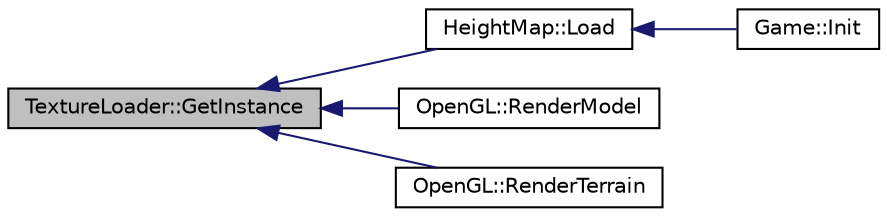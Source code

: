 digraph "TextureLoader::GetInstance"
{
  edge [fontname="Helvetica",fontsize="10",labelfontname="Helvetica",labelfontsize="10"];
  node [fontname="Helvetica",fontsize="10",shape=record];
  rankdir="LR";
  Node1 [label="TextureLoader::GetInstance",height=0.2,width=0.4,color="black", fillcolor="grey75", style="filled" fontcolor="black"];
  Node1 -> Node2 [dir="back",color="midnightblue",fontsize="10",style="solid",fontname="Helvetica"];
  Node2 [label="HeightMap::Load",height=0.2,width=0.4,color="black", fillcolor="white", style="filled",URL="$class_height_map.html#a76c79b0b14aa3bd666c853eb90efd2ff",tooltip="Loads the given file. "];
  Node2 -> Node3 [dir="back",color="midnightblue",fontsize="10",style="solid",fontname="Helvetica"];
  Node3 [label="Game::Init",height=0.2,width=0.4,color="black", fillcolor="white", style="filled",URL="$class_game.html#a555a9e4719fd49971765a2ab8b090b5c",tooltip="Initialises this object. "];
  Node1 -> Node4 [dir="back",color="midnightblue",fontsize="10",style="solid",fontname="Helvetica"];
  Node4 [label="OpenGL::RenderModel",height=0.2,width=0.4,color="black", fillcolor="white", style="filled",URL="$class_open_g_l.html#a6cff1de2415b3afd3bb0a8b452a733b7",tooltip="Renders the model described by GameObj. "];
  Node1 -> Node5 [dir="back",color="midnightblue",fontsize="10",style="solid",fontname="Helvetica"];
  Node5 [label="OpenGL::RenderTerrain",height=0.2,width=0.4,color="black", fillcolor="white", style="filled",URL="$class_open_g_l.html#a2969e2b1831210dd08ae4868dd1fc5be",tooltip="Renders the terrain described by Terrain. "];
}

